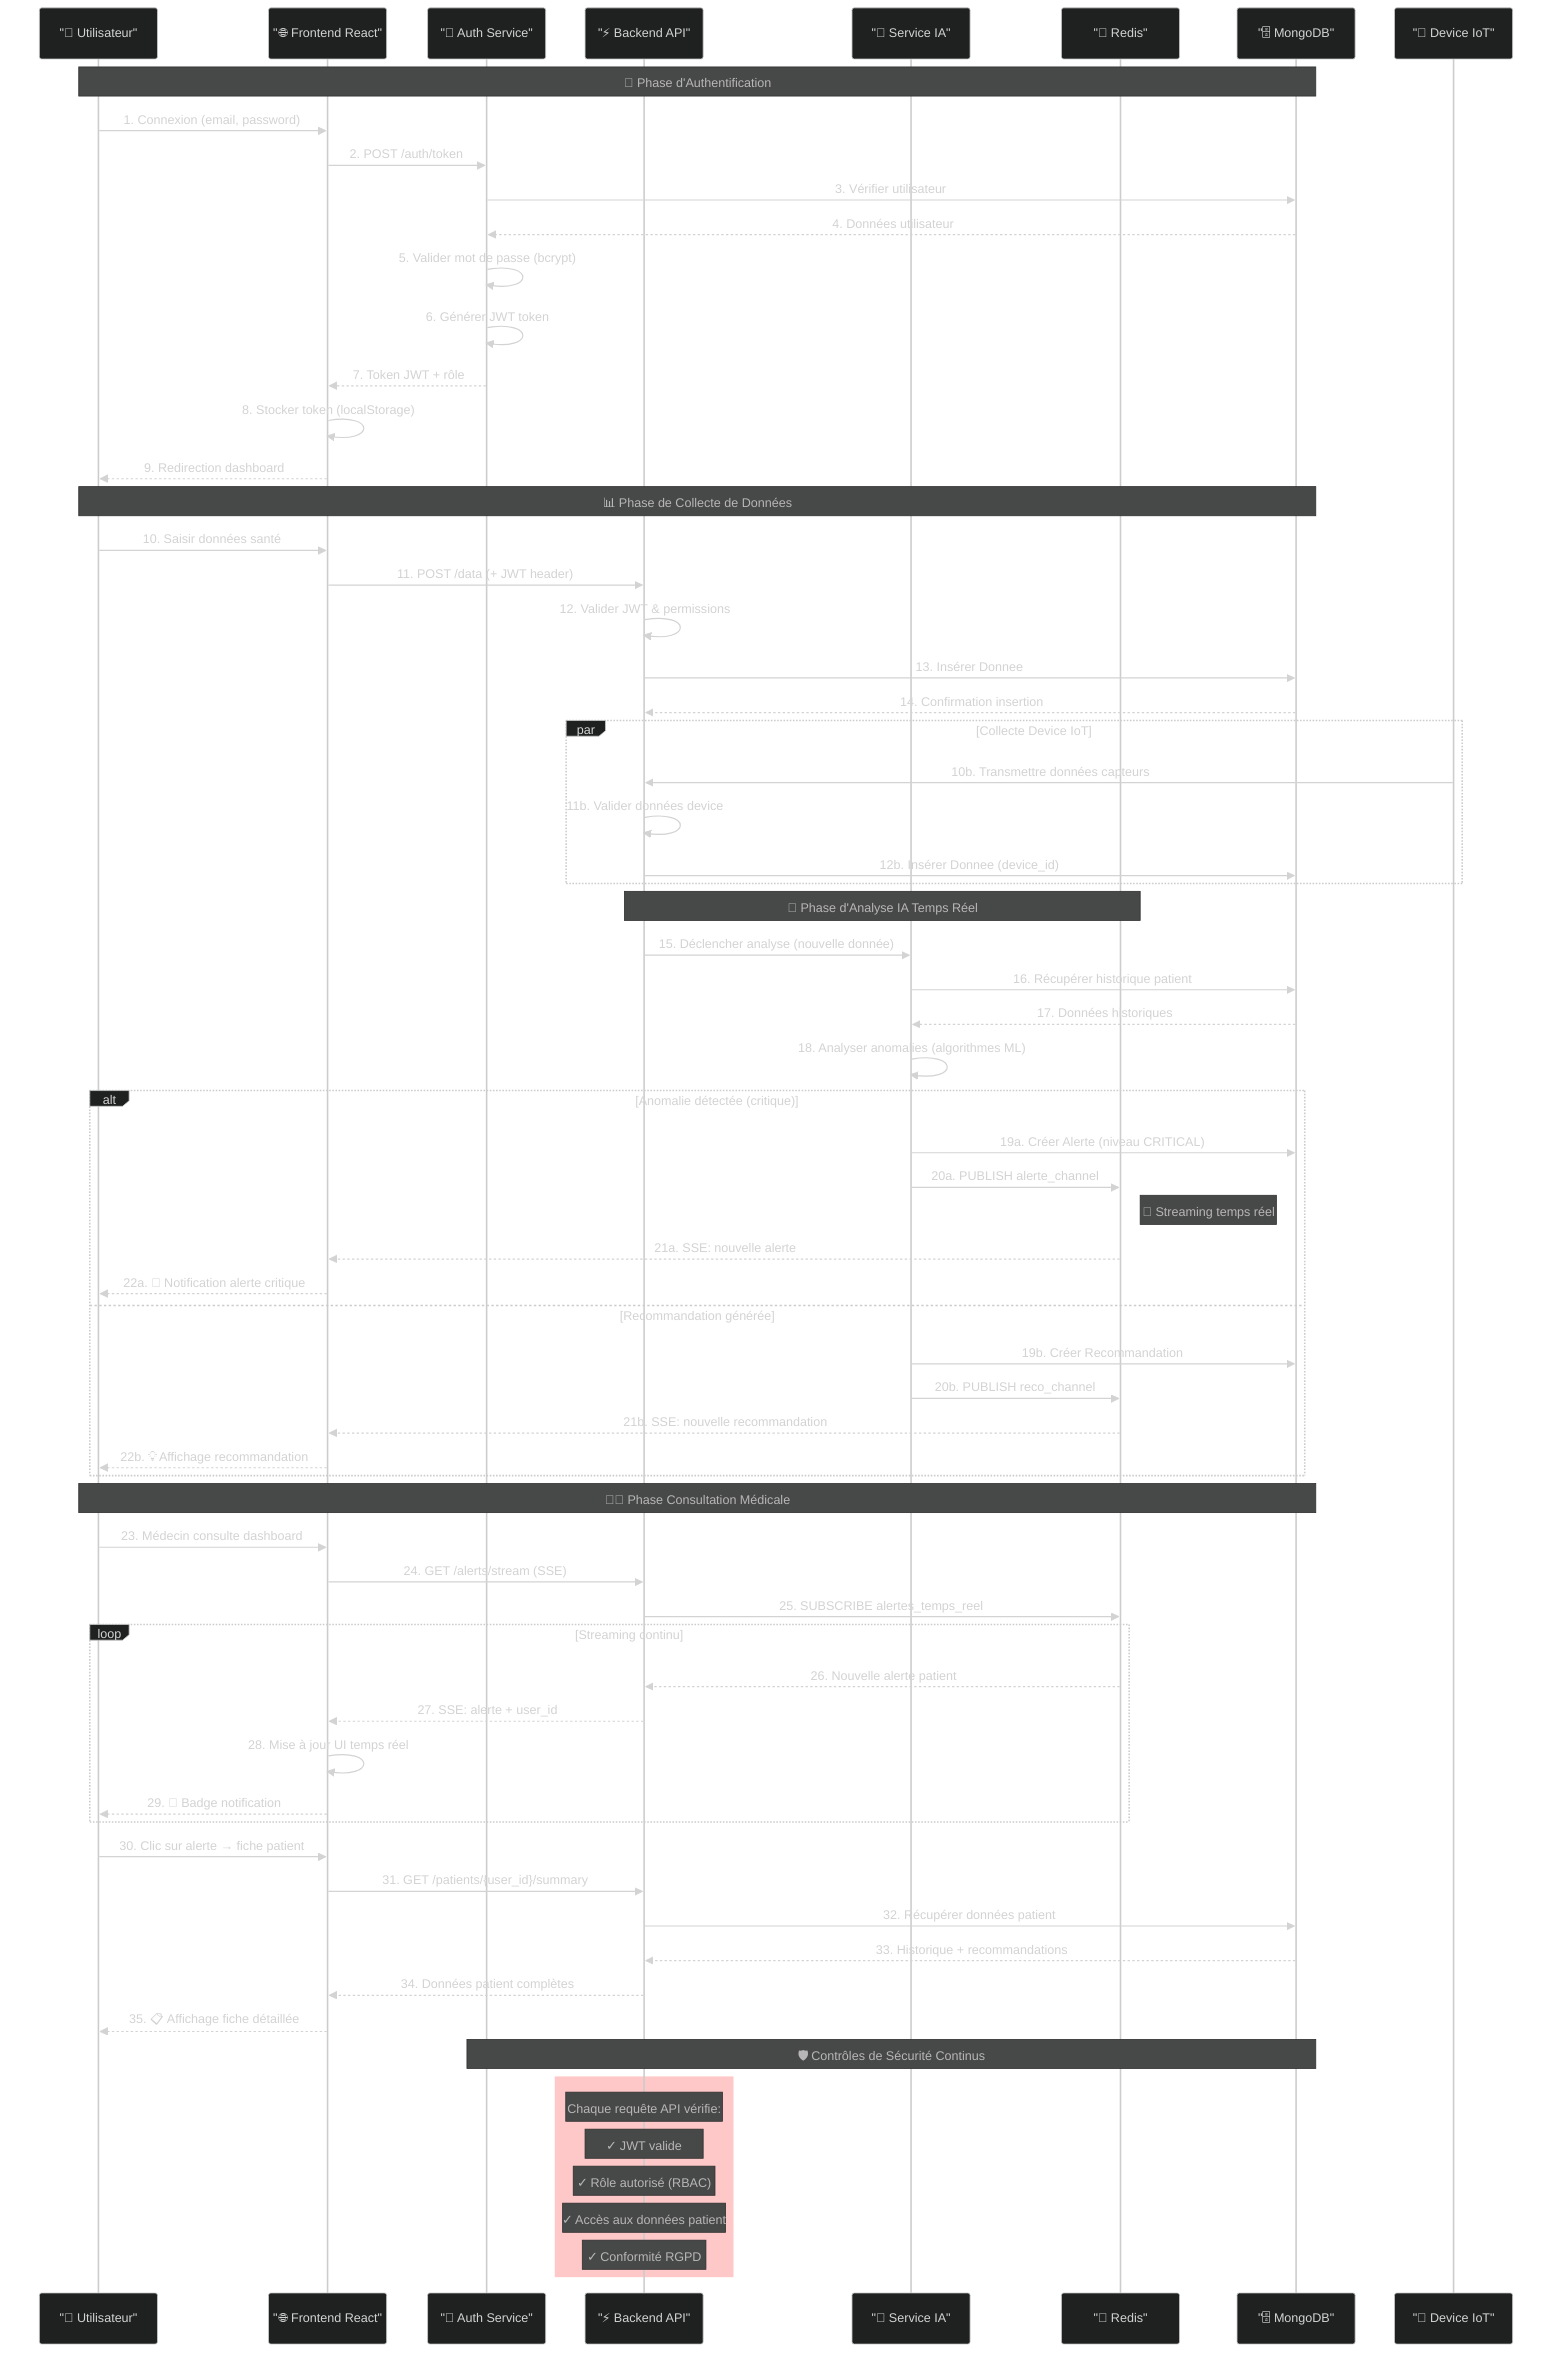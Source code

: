 %%{init: {'theme':'dark','themeVariables':{ 'primaryColor':'#4F46E5', 'edgeLabelBackground':'#FFFFFF'}}}%%
sequenceDiagram
  participant U as "👤 Utilisateur"
  participant F as "🌐 Frontend React"
  participant A as "🔐 Auth Service"
  participant B as "⚡ Backend API"
  participant IA as "🤖 Service IA"
  participant R as "📡 Redis"
  participant DB as "🗄️ MongoDB"
  participant D as "📱 Device IoT"

  %% === FLUX D'AUTHENTIFICATION ===
  Note over U,DB: 🔐 Phase d'Authentification
  U->>F: 1. Connexion (email, password)
  F->>A: 2. POST /auth/token
  A->>DB: 3. Vérifier utilisateur
  DB-->>A: 4. Données utilisateur
  A->>A: 5. Valider mot de passe (bcrypt)
  A->>A: 6. Générer JWT token
  A-->>F: 7. Token JWT + rôle
  F->>F: 8. Stocker token (localStorage)
  F-->>U: 9. Redirection dashboard

  %% === FLUX COLLECTE DE DONNÉES ===
  Note over U,DB: 📊 Phase de Collecte de Données
  
  %% Saisie manuelle
  U->>F: 10. Saisir données santé
  F->>B: 11. POST /data (+ JWT header)
  B->>B: 12. Valider JWT & permissions
  B->>DB: 13. Insérer Donnee
  DB-->>B: 14. Confirmation insertion
  
  %% Ou collecte automatique
  par Collecte Device IoT
    D->>B: 10b. Transmettre données capteurs
    B->>B: 11b. Valider données device
    B->>DB: 12b. Insérer Donnee (device_id)
  end

  %% === FLUX ANALYSE IA ===
  Note over B,R: 🤖 Phase d'Analyse IA Temps Réel
  B->>IA: 15. Déclencher analyse (nouvelle donnée)
  IA->>DB: 16. Récupérer historique patient
  DB-->>IA: 17. Données historiques
  IA->>IA: 18. Analyser anomalies (algorithmes ML)
  
  alt Anomalie détectée (critique)
    IA->>DB: 19a. Créer Alerte (niveau CRITICAL)
    IA->>R: 20a. PUBLISH alerte_channel
    Note right of R: 📡 Streaming temps réel
    R-->>F: 21a. SSE: nouvelle alerte
    F-->>U: 22a. 🚨 Notification alerte critique
  else Recommandation générée
    IA->>DB: 19b. Créer Recommandation
    IA->>R: 20b. PUBLISH reco_channel
    R-->>F: 21b. SSE: nouvelle recommandation
    F-->>U: 22b. 💡 Affichage recommandation
  end

  %% === FLUX CONSULTATION MÉDECIN ===
  Note over U,DB: 👨‍⚕️ Phase Consultation Médicale
  U->>F: 23. Médecin consulte dashboard
  F->>B: 24. GET /alerts/stream (SSE)
  B->>R: 25. SUBSCRIBE alertes_temps_reel
  
  loop Streaming continu
    R-->>B: 26. Nouvelle alerte patient
    B-->>F: 27. SSE: alerte + user_id
    F->>F: 28. Mise à jour UI temps réel
    F-->>U: 29. 🔔 Badge notification
  end
  
  U->>F: 30. Clic sur alerte → fiche patient
  F->>B: 31. GET /patients/{user_id}/summary
  B->>DB: 32. Récupérer données patient
  DB-->>B: 33. Historique + recommandations
  B-->>F: 34. Données patient complètes
  F-->>U: 35. 📋 Affichage fiche détaillée

  %% === FLUX RBAC ET SÉCURITÉ ===
  Note over A,DB: 🛡️ Contrôles de Sécurité Continus
  
  rect rgb(255, 200, 200)
    Note over B: Chaque requête API vérifie:
    Note over B: ✓ JWT valide
    Note over B: ✓ Rôle autorisé (RBAC)
    Note over B: ✓ Accès aux données patient
    Note over B: ✓ Conformité RGPD
  end